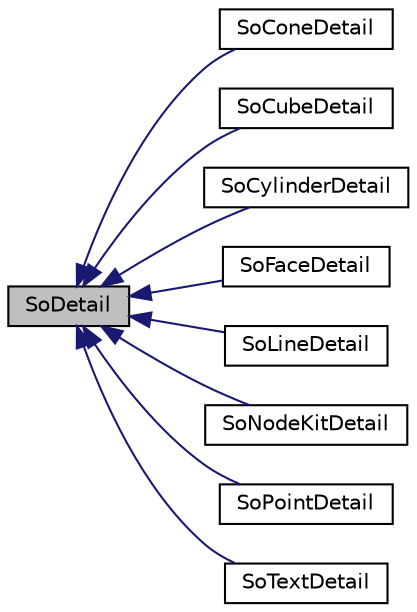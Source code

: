 digraph "SoDetail"
{
 // LATEX_PDF_SIZE
  edge [fontname="Helvetica",fontsize="10",labelfontname="Helvetica",labelfontsize="10"];
  node [fontname="Helvetica",fontsize="10",shape=record];
  rankdir="LR";
  Node1 [label="SoDetail",height=0.2,width=0.4,color="black", fillcolor="grey75", style="filled", fontcolor="black",tooltip="The SoDetail class is the superclass for all classes storing detailed information about particular sh..."];
  Node1 -> Node2 [dir="back",color="midnightblue",fontsize="10",style="solid",fontname="Helvetica"];
  Node2 [label="SoConeDetail",height=0.2,width=0.4,color="black", fillcolor="white", style="filled",URL="$classSoConeDetail.html",tooltip="The SoConeDetail class contains information about the parts of a SoCone shape."];
  Node1 -> Node3 [dir="back",color="midnightblue",fontsize="10",style="solid",fontname="Helvetica"];
  Node3 [label="SoCubeDetail",height=0.2,width=0.4,color="black", fillcolor="white", style="filled",URL="$classSoCubeDetail.html",tooltip="The SoCubeDetail class contains information about the parts of a SoCube shape."];
  Node1 -> Node4 [dir="back",color="midnightblue",fontsize="10",style="solid",fontname="Helvetica"];
  Node4 [label="SoCylinderDetail",height=0.2,width=0.4,color="black", fillcolor="white", style="filled",URL="$classSoCylinderDetail.html",tooltip="The SoCylinderDetail class contains information about the parts of a SoCylinder shape."];
  Node1 -> Node5 [dir="back",color="midnightblue",fontsize="10",style="solid",fontname="Helvetica"];
  Node5 [label="SoFaceDetail",height=0.2,width=0.4,color="black", fillcolor="white", style="filled",URL="$classSoFaceDetail.html",tooltip="The SoFaceDetail class is for storing detailed polygon information."];
  Node1 -> Node6 [dir="back",color="midnightblue",fontsize="10",style="solid",fontname="Helvetica"];
  Node6 [label="SoLineDetail",height=0.2,width=0.4,color="black", fillcolor="white", style="filled",URL="$classSoLineDetail.html",tooltip="The SoLineDetail class is for storing detailed 3D line information."];
  Node1 -> Node7 [dir="back",color="midnightblue",fontsize="10",style="solid",fontname="Helvetica"];
  Node7 [label="SoNodeKitDetail",height=0.2,width=0.4,color="black", fillcolor="white", style="filled",URL="$classSoNodeKitDetail.html",tooltip=" "];
  Node1 -> Node8 [dir="back",color="midnightblue",fontsize="10",style="solid",fontname="Helvetica"];
  Node8 [label="SoPointDetail",height=0.2,width=0.4,color="black", fillcolor="white", style="filled",URL="$classSoPointDetail.html",tooltip="The SoPointDetail class is for storing detailed information for a single 3D point."];
  Node1 -> Node9 [dir="back",color="midnightblue",fontsize="10",style="solid",fontname="Helvetica"];
  Node9 [label="SoTextDetail",height=0.2,width=0.4,color="black", fillcolor="white", style="filled",URL="$classSoTextDetail.html",tooltip="The SoTextDetail stores information about a character in a string."];
}
